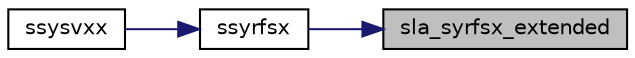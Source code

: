 digraph "sla_syrfsx_extended"
{
 // LATEX_PDF_SIZE
  edge [fontname="Helvetica",fontsize="10",labelfontname="Helvetica",labelfontsize="10"];
  node [fontname="Helvetica",fontsize="10",shape=record];
  rankdir="RL";
  Node1 [label="sla_syrfsx_extended",height=0.2,width=0.4,color="black", fillcolor="grey75", style="filled", fontcolor="black",tooltip="SLA_SYRFSX_EXTENDED improves the computed solution to a system of linear equations for symmetric inde..."];
  Node1 -> Node2 [dir="back",color="midnightblue",fontsize="10",style="solid",fontname="Helvetica"];
  Node2 [label="ssyrfsx",height=0.2,width=0.4,color="black", fillcolor="white", style="filled",URL="$ssyrfsx_8f.html#a40ae1ffd0fcd22c6a196c09fa660a5cd",tooltip="SSYRFSX"];
  Node2 -> Node3 [dir="back",color="midnightblue",fontsize="10",style="solid",fontname="Helvetica"];
  Node3 [label="ssysvxx",height=0.2,width=0.4,color="black", fillcolor="white", style="filled",URL="$ssysvxx_8f.html#a51a2949a0275d2b847fa087131989fcd",tooltip="SSYSVXX"];
}
